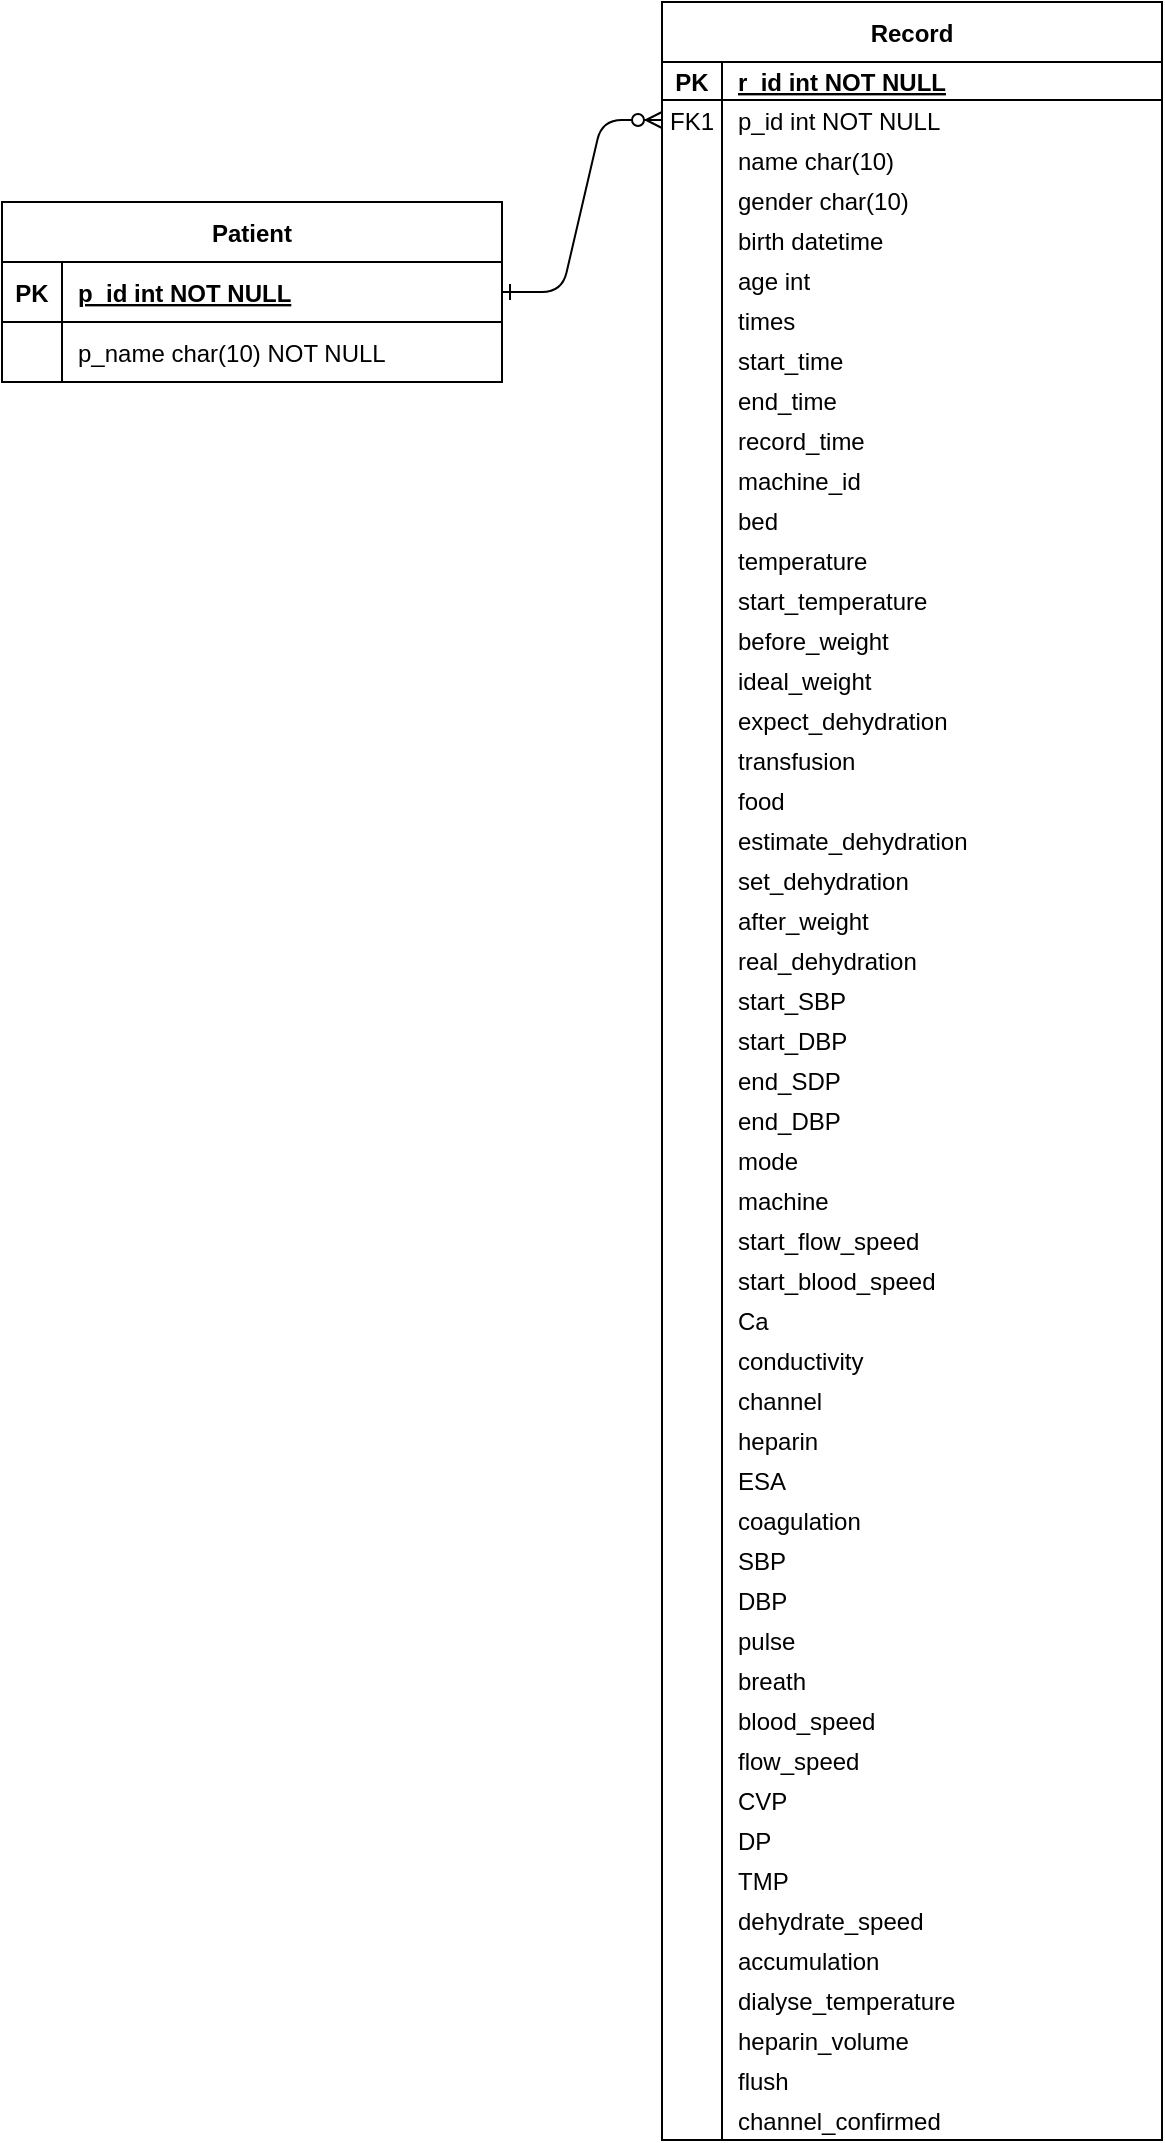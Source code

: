 <mxfile version="20.5.1" type="github">
  <diagram id="R2lEEEUBdFMjLlhIrx00" name="Page-1">
    <mxGraphModel dx="1375" dy="762" grid="1" gridSize="10" guides="1" tooltips="1" connect="1" arrows="1" fold="1" page="1" pageScale="1" pageWidth="850" pageHeight="1100" math="0" shadow="0" extFonts="Permanent Marker^https://fonts.googleapis.com/css?family=Permanent+Marker">
      <root>
        <mxCell id="0" />
        <mxCell id="1" parent="0" />
        <mxCell id="C-vyLk0tnHw3VtMMgP7b-1" value="" style="edgeStyle=entityRelationEdgeStyle;endArrow=ERzeroToMany;startArrow=ERone;endFill=1;startFill=0;" parent="1" source="C-vyLk0tnHw3VtMMgP7b-24" target="C-vyLk0tnHw3VtMMgP7b-6" edge="1">
          <mxGeometry width="100" height="100" relative="1" as="geometry">
            <mxPoint x="340" y="720" as="sourcePoint" />
            <mxPoint x="440" y="620" as="targetPoint" />
          </mxGeometry>
        </mxCell>
        <mxCell id="C-vyLk0tnHw3VtMMgP7b-2" value="Record" style="shape=table;startSize=30;container=1;collapsible=1;childLayout=tableLayout;fixedRows=1;rowLines=0;fontStyle=1;align=center;resizeLast=1;" parent="1" vertex="1">
          <mxGeometry x="450" y="20" width="250" height="1069" as="geometry" />
        </mxCell>
        <mxCell id="C-vyLk0tnHw3VtMMgP7b-3" value="" style="shape=partialRectangle;collapsible=0;dropTarget=0;pointerEvents=0;fillColor=none;points=[[0,0.5],[1,0.5]];portConstraint=eastwest;top=0;left=0;right=0;bottom=1;" parent="C-vyLk0tnHw3VtMMgP7b-2" vertex="1">
          <mxGeometry y="30" width="250" height="19" as="geometry" />
        </mxCell>
        <mxCell id="C-vyLk0tnHw3VtMMgP7b-4" value="PK" style="shape=partialRectangle;overflow=hidden;connectable=0;fillColor=none;top=0;left=0;bottom=0;right=0;fontStyle=1;" parent="C-vyLk0tnHw3VtMMgP7b-3" vertex="1">
          <mxGeometry width="30" height="19" as="geometry">
            <mxRectangle width="30" height="19" as="alternateBounds" />
          </mxGeometry>
        </mxCell>
        <mxCell id="C-vyLk0tnHw3VtMMgP7b-5" value="r_id int NOT NULL " style="shape=partialRectangle;overflow=hidden;connectable=0;fillColor=none;top=0;left=0;bottom=0;right=0;align=left;spacingLeft=6;fontStyle=5;" parent="C-vyLk0tnHw3VtMMgP7b-3" vertex="1">
          <mxGeometry x="30" width="220" height="19" as="geometry">
            <mxRectangle width="220" height="19" as="alternateBounds" />
          </mxGeometry>
        </mxCell>
        <mxCell id="C-vyLk0tnHw3VtMMgP7b-6" value="" style="shape=partialRectangle;collapsible=0;dropTarget=0;pointerEvents=0;fillColor=none;points=[[0,0.5],[1,0.5]];portConstraint=eastwest;top=0;left=0;right=0;bottom=0;" parent="C-vyLk0tnHw3VtMMgP7b-2" vertex="1">
          <mxGeometry y="49" width="250" height="20" as="geometry" />
        </mxCell>
        <mxCell id="C-vyLk0tnHw3VtMMgP7b-7" value="FK1" style="shape=partialRectangle;overflow=hidden;connectable=0;fillColor=none;top=0;left=0;bottom=0;right=0;" parent="C-vyLk0tnHw3VtMMgP7b-6" vertex="1">
          <mxGeometry width="30" height="20" as="geometry">
            <mxRectangle width="30" height="20" as="alternateBounds" />
          </mxGeometry>
        </mxCell>
        <mxCell id="C-vyLk0tnHw3VtMMgP7b-8" value="p_id int NOT NULL" style="shape=partialRectangle;overflow=hidden;connectable=0;fillColor=none;top=0;left=0;bottom=0;right=0;align=left;spacingLeft=6;" parent="C-vyLk0tnHw3VtMMgP7b-6" vertex="1">
          <mxGeometry x="30" width="220" height="20" as="geometry">
            <mxRectangle width="220" height="20" as="alternateBounds" />
          </mxGeometry>
        </mxCell>
        <mxCell id="C-vyLk0tnHw3VtMMgP7b-9" value="" style="shape=partialRectangle;collapsible=0;dropTarget=0;pointerEvents=0;fillColor=none;points=[[0,0.5],[1,0.5]];portConstraint=eastwest;top=0;left=0;right=0;bottom=0;" parent="C-vyLk0tnHw3VtMMgP7b-2" vertex="1">
          <mxGeometry y="69" width="250" height="20" as="geometry" />
        </mxCell>
        <mxCell id="C-vyLk0tnHw3VtMMgP7b-10" value="" style="shape=partialRectangle;overflow=hidden;connectable=0;fillColor=none;top=0;left=0;bottom=0;right=0;" parent="C-vyLk0tnHw3VtMMgP7b-9" vertex="1">
          <mxGeometry width="30" height="20" as="geometry">
            <mxRectangle width="30" height="20" as="alternateBounds" />
          </mxGeometry>
        </mxCell>
        <mxCell id="C-vyLk0tnHw3VtMMgP7b-11" value="name char(10)" style="shape=partialRectangle;overflow=hidden;connectable=0;fillColor=none;top=0;left=0;bottom=0;right=0;align=left;spacingLeft=6;" parent="C-vyLk0tnHw3VtMMgP7b-9" vertex="1">
          <mxGeometry x="30" width="220" height="20" as="geometry">
            <mxRectangle width="220" height="20" as="alternateBounds" />
          </mxGeometry>
        </mxCell>
        <mxCell id="IMvbSvwfr5HTmkwyU4gB-2" style="shape=partialRectangle;collapsible=0;dropTarget=0;pointerEvents=0;fillColor=none;points=[[0,0.5],[1,0.5]];portConstraint=eastwest;top=0;left=0;right=0;bottom=0;" vertex="1" parent="C-vyLk0tnHw3VtMMgP7b-2">
          <mxGeometry y="89" width="250" height="20" as="geometry" />
        </mxCell>
        <mxCell id="IMvbSvwfr5HTmkwyU4gB-3" style="shape=partialRectangle;overflow=hidden;connectable=0;fillColor=none;top=0;left=0;bottom=0;right=0;" vertex="1" parent="IMvbSvwfr5HTmkwyU4gB-2">
          <mxGeometry width="30" height="20" as="geometry">
            <mxRectangle width="30" height="20" as="alternateBounds" />
          </mxGeometry>
        </mxCell>
        <mxCell id="IMvbSvwfr5HTmkwyU4gB-4" value="gender char(10)" style="shape=partialRectangle;overflow=hidden;connectable=0;fillColor=none;top=0;left=0;bottom=0;right=0;align=left;spacingLeft=6;" vertex="1" parent="IMvbSvwfr5HTmkwyU4gB-2">
          <mxGeometry x="30" width="220" height="20" as="geometry">
            <mxRectangle width="220" height="20" as="alternateBounds" />
          </mxGeometry>
        </mxCell>
        <mxCell id="IMvbSvwfr5HTmkwyU4gB-5" style="shape=partialRectangle;collapsible=0;dropTarget=0;pointerEvents=0;fillColor=none;points=[[0,0.5],[1,0.5]];portConstraint=eastwest;top=0;left=0;right=0;bottom=0;" vertex="1" parent="C-vyLk0tnHw3VtMMgP7b-2">
          <mxGeometry y="109" width="250" height="20" as="geometry" />
        </mxCell>
        <mxCell id="IMvbSvwfr5HTmkwyU4gB-6" style="shape=partialRectangle;overflow=hidden;connectable=0;fillColor=none;top=0;left=0;bottom=0;right=0;" vertex="1" parent="IMvbSvwfr5HTmkwyU4gB-5">
          <mxGeometry width="30" height="20" as="geometry">
            <mxRectangle width="30" height="20" as="alternateBounds" />
          </mxGeometry>
        </mxCell>
        <mxCell id="IMvbSvwfr5HTmkwyU4gB-7" value="birth datetime" style="shape=partialRectangle;overflow=hidden;connectable=0;fillColor=none;top=0;left=0;bottom=0;right=0;align=left;spacingLeft=6;" vertex="1" parent="IMvbSvwfr5HTmkwyU4gB-5">
          <mxGeometry x="30" width="220" height="20" as="geometry">
            <mxRectangle width="220" height="20" as="alternateBounds" />
          </mxGeometry>
        </mxCell>
        <mxCell id="IMvbSvwfr5HTmkwyU4gB-8" style="shape=partialRectangle;collapsible=0;dropTarget=0;pointerEvents=0;fillColor=none;points=[[0,0.5],[1,0.5]];portConstraint=eastwest;top=0;left=0;right=0;bottom=0;" vertex="1" parent="C-vyLk0tnHw3VtMMgP7b-2">
          <mxGeometry y="129" width="250" height="20" as="geometry" />
        </mxCell>
        <mxCell id="IMvbSvwfr5HTmkwyU4gB-9" style="shape=partialRectangle;overflow=hidden;connectable=0;fillColor=none;top=0;left=0;bottom=0;right=0;" vertex="1" parent="IMvbSvwfr5HTmkwyU4gB-8">
          <mxGeometry width="30" height="20" as="geometry">
            <mxRectangle width="30" height="20" as="alternateBounds" />
          </mxGeometry>
        </mxCell>
        <mxCell id="IMvbSvwfr5HTmkwyU4gB-10" value="age int" style="shape=partialRectangle;overflow=hidden;connectable=0;fillColor=none;top=0;left=0;bottom=0;right=0;align=left;spacingLeft=6;" vertex="1" parent="IMvbSvwfr5HTmkwyU4gB-8">
          <mxGeometry x="30" width="220" height="20" as="geometry">
            <mxRectangle width="220" height="20" as="alternateBounds" />
          </mxGeometry>
        </mxCell>
        <mxCell id="IMvbSvwfr5HTmkwyU4gB-11" style="shape=partialRectangle;collapsible=0;dropTarget=0;pointerEvents=0;fillColor=none;points=[[0,0.5],[1,0.5]];portConstraint=eastwest;top=0;left=0;right=0;bottom=0;" vertex="1" parent="C-vyLk0tnHw3VtMMgP7b-2">
          <mxGeometry y="149" width="250" height="20" as="geometry" />
        </mxCell>
        <mxCell id="IMvbSvwfr5HTmkwyU4gB-12" style="shape=partialRectangle;overflow=hidden;connectable=0;fillColor=none;top=0;left=0;bottom=0;right=0;" vertex="1" parent="IMvbSvwfr5HTmkwyU4gB-11">
          <mxGeometry width="30" height="20" as="geometry">
            <mxRectangle width="30" height="20" as="alternateBounds" />
          </mxGeometry>
        </mxCell>
        <mxCell id="IMvbSvwfr5HTmkwyU4gB-13" value="times" style="shape=partialRectangle;overflow=hidden;connectable=0;fillColor=none;top=0;left=0;bottom=0;right=0;align=left;spacingLeft=6;" vertex="1" parent="IMvbSvwfr5HTmkwyU4gB-11">
          <mxGeometry x="30" width="220" height="20" as="geometry">
            <mxRectangle width="220" height="20" as="alternateBounds" />
          </mxGeometry>
        </mxCell>
        <mxCell id="IMvbSvwfr5HTmkwyU4gB-14" style="shape=partialRectangle;collapsible=0;dropTarget=0;pointerEvents=0;fillColor=none;points=[[0,0.5],[1,0.5]];portConstraint=eastwest;top=0;left=0;right=0;bottom=0;" vertex="1" parent="C-vyLk0tnHw3VtMMgP7b-2">
          <mxGeometry y="169" width="250" height="20" as="geometry" />
        </mxCell>
        <mxCell id="IMvbSvwfr5HTmkwyU4gB-15" style="shape=partialRectangle;overflow=hidden;connectable=0;fillColor=none;top=0;left=0;bottom=0;right=0;" vertex="1" parent="IMvbSvwfr5HTmkwyU4gB-14">
          <mxGeometry width="30" height="20" as="geometry">
            <mxRectangle width="30" height="20" as="alternateBounds" />
          </mxGeometry>
        </mxCell>
        <mxCell id="IMvbSvwfr5HTmkwyU4gB-16" value="start_time" style="shape=partialRectangle;overflow=hidden;connectable=0;fillColor=none;top=0;left=0;bottom=0;right=0;align=left;spacingLeft=6;" vertex="1" parent="IMvbSvwfr5HTmkwyU4gB-14">
          <mxGeometry x="30" width="220" height="20" as="geometry">
            <mxRectangle width="220" height="20" as="alternateBounds" />
          </mxGeometry>
        </mxCell>
        <mxCell id="IMvbSvwfr5HTmkwyU4gB-17" style="shape=partialRectangle;collapsible=0;dropTarget=0;pointerEvents=0;fillColor=none;points=[[0,0.5],[1,0.5]];portConstraint=eastwest;top=0;left=0;right=0;bottom=0;" vertex="1" parent="C-vyLk0tnHw3VtMMgP7b-2">
          <mxGeometry y="189" width="250" height="20" as="geometry" />
        </mxCell>
        <mxCell id="IMvbSvwfr5HTmkwyU4gB-18" style="shape=partialRectangle;overflow=hidden;connectable=0;fillColor=none;top=0;left=0;bottom=0;right=0;" vertex="1" parent="IMvbSvwfr5HTmkwyU4gB-17">
          <mxGeometry width="30" height="20" as="geometry">
            <mxRectangle width="30" height="20" as="alternateBounds" />
          </mxGeometry>
        </mxCell>
        <mxCell id="IMvbSvwfr5HTmkwyU4gB-19" value="end_time" style="shape=partialRectangle;overflow=hidden;connectable=0;fillColor=none;top=0;left=0;bottom=0;right=0;align=left;spacingLeft=6;" vertex="1" parent="IMvbSvwfr5HTmkwyU4gB-17">
          <mxGeometry x="30" width="220" height="20" as="geometry">
            <mxRectangle width="220" height="20" as="alternateBounds" />
          </mxGeometry>
        </mxCell>
        <mxCell id="IMvbSvwfr5HTmkwyU4gB-41" style="shape=partialRectangle;collapsible=0;dropTarget=0;pointerEvents=0;fillColor=none;points=[[0,0.5],[1,0.5]];portConstraint=eastwest;top=0;left=0;right=0;bottom=0;" vertex="1" parent="C-vyLk0tnHw3VtMMgP7b-2">
          <mxGeometry y="209" width="250" height="20" as="geometry" />
        </mxCell>
        <mxCell id="IMvbSvwfr5HTmkwyU4gB-42" style="shape=partialRectangle;overflow=hidden;connectable=0;fillColor=none;top=0;left=0;bottom=0;right=0;" vertex="1" parent="IMvbSvwfr5HTmkwyU4gB-41">
          <mxGeometry width="30" height="20" as="geometry">
            <mxRectangle width="30" height="20" as="alternateBounds" />
          </mxGeometry>
        </mxCell>
        <mxCell id="IMvbSvwfr5HTmkwyU4gB-43" value="record_time" style="shape=partialRectangle;overflow=hidden;connectable=0;fillColor=none;top=0;left=0;bottom=0;right=0;align=left;spacingLeft=6;" vertex="1" parent="IMvbSvwfr5HTmkwyU4gB-41">
          <mxGeometry x="30" width="220" height="20" as="geometry">
            <mxRectangle width="220" height="20" as="alternateBounds" />
          </mxGeometry>
        </mxCell>
        <mxCell id="IMvbSvwfr5HTmkwyU4gB-44" style="shape=partialRectangle;collapsible=0;dropTarget=0;pointerEvents=0;fillColor=none;points=[[0,0.5],[1,0.5]];portConstraint=eastwest;top=0;left=0;right=0;bottom=0;" vertex="1" parent="C-vyLk0tnHw3VtMMgP7b-2">
          <mxGeometry y="229" width="250" height="20" as="geometry" />
        </mxCell>
        <mxCell id="IMvbSvwfr5HTmkwyU4gB-45" style="shape=partialRectangle;overflow=hidden;connectable=0;fillColor=none;top=0;left=0;bottom=0;right=0;" vertex="1" parent="IMvbSvwfr5HTmkwyU4gB-44">
          <mxGeometry width="30" height="20" as="geometry">
            <mxRectangle width="30" height="20" as="alternateBounds" />
          </mxGeometry>
        </mxCell>
        <mxCell id="IMvbSvwfr5HTmkwyU4gB-46" value="machine_id" style="shape=partialRectangle;overflow=hidden;connectable=0;fillColor=none;top=0;left=0;bottom=0;right=0;align=left;spacingLeft=6;" vertex="1" parent="IMvbSvwfr5HTmkwyU4gB-44">
          <mxGeometry x="30" width="220" height="20" as="geometry">
            <mxRectangle width="220" height="20" as="alternateBounds" />
          </mxGeometry>
        </mxCell>
        <mxCell id="IMvbSvwfr5HTmkwyU4gB-38" style="shape=partialRectangle;collapsible=0;dropTarget=0;pointerEvents=0;fillColor=none;points=[[0,0.5],[1,0.5]];portConstraint=eastwest;top=0;left=0;right=0;bottom=0;" vertex="1" parent="C-vyLk0tnHw3VtMMgP7b-2">
          <mxGeometry y="249" width="250" height="20" as="geometry" />
        </mxCell>
        <mxCell id="IMvbSvwfr5HTmkwyU4gB-39" style="shape=partialRectangle;overflow=hidden;connectable=0;fillColor=none;top=0;left=0;bottom=0;right=0;" vertex="1" parent="IMvbSvwfr5HTmkwyU4gB-38">
          <mxGeometry width="30" height="20" as="geometry">
            <mxRectangle width="30" height="20" as="alternateBounds" />
          </mxGeometry>
        </mxCell>
        <mxCell id="IMvbSvwfr5HTmkwyU4gB-40" value="bed" style="shape=partialRectangle;overflow=hidden;connectable=0;fillColor=none;top=0;left=0;bottom=0;right=0;align=left;spacingLeft=6;" vertex="1" parent="IMvbSvwfr5HTmkwyU4gB-38">
          <mxGeometry x="30" width="220" height="20" as="geometry">
            <mxRectangle width="220" height="20" as="alternateBounds" />
          </mxGeometry>
        </mxCell>
        <mxCell id="IMvbSvwfr5HTmkwyU4gB-35" style="shape=partialRectangle;collapsible=0;dropTarget=0;pointerEvents=0;fillColor=none;points=[[0,0.5],[1,0.5]];portConstraint=eastwest;top=0;left=0;right=0;bottom=0;" vertex="1" parent="C-vyLk0tnHw3VtMMgP7b-2">
          <mxGeometry y="269" width="250" height="20" as="geometry" />
        </mxCell>
        <mxCell id="IMvbSvwfr5HTmkwyU4gB-36" style="shape=partialRectangle;overflow=hidden;connectable=0;fillColor=none;top=0;left=0;bottom=0;right=0;" vertex="1" parent="IMvbSvwfr5HTmkwyU4gB-35">
          <mxGeometry width="30" height="20" as="geometry">
            <mxRectangle width="30" height="20" as="alternateBounds" />
          </mxGeometry>
        </mxCell>
        <mxCell id="IMvbSvwfr5HTmkwyU4gB-37" value="temperature" style="shape=partialRectangle;overflow=hidden;connectable=0;fillColor=none;top=0;left=0;bottom=0;right=0;align=left;spacingLeft=6;" vertex="1" parent="IMvbSvwfr5HTmkwyU4gB-35">
          <mxGeometry x="30" width="220" height="20" as="geometry">
            <mxRectangle width="220" height="20" as="alternateBounds" />
          </mxGeometry>
        </mxCell>
        <mxCell id="IMvbSvwfr5HTmkwyU4gB-32" style="shape=partialRectangle;collapsible=0;dropTarget=0;pointerEvents=0;fillColor=none;points=[[0,0.5],[1,0.5]];portConstraint=eastwest;top=0;left=0;right=0;bottom=0;" vertex="1" parent="C-vyLk0tnHw3VtMMgP7b-2">
          <mxGeometry y="289" width="250" height="20" as="geometry" />
        </mxCell>
        <mxCell id="IMvbSvwfr5HTmkwyU4gB-33" style="shape=partialRectangle;overflow=hidden;connectable=0;fillColor=none;top=0;left=0;bottom=0;right=0;" vertex="1" parent="IMvbSvwfr5HTmkwyU4gB-32">
          <mxGeometry width="30" height="20" as="geometry">
            <mxRectangle width="30" height="20" as="alternateBounds" />
          </mxGeometry>
        </mxCell>
        <mxCell id="IMvbSvwfr5HTmkwyU4gB-34" value="start_temperature" style="shape=partialRectangle;overflow=hidden;connectable=0;fillColor=none;top=0;left=0;bottom=0;right=0;align=left;spacingLeft=6;" vertex="1" parent="IMvbSvwfr5HTmkwyU4gB-32">
          <mxGeometry x="30" width="220" height="20" as="geometry">
            <mxRectangle width="220" height="20" as="alternateBounds" />
          </mxGeometry>
        </mxCell>
        <mxCell id="IMvbSvwfr5HTmkwyU4gB-29" style="shape=partialRectangle;collapsible=0;dropTarget=0;pointerEvents=0;fillColor=none;points=[[0,0.5],[1,0.5]];portConstraint=eastwest;top=0;left=0;right=0;bottom=0;" vertex="1" parent="C-vyLk0tnHw3VtMMgP7b-2">
          <mxGeometry y="309" width="250" height="20" as="geometry" />
        </mxCell>
        <mxCell id="IMvbSvwfr5HTmkwyU4gB-30" style="shape=partialRectangle;overflow=hidden;connectable=0;fillColor=none;top=0;left=0;bottom=0;right=0;" vertex="1" parent="IMvbSvwfr5HTmkwyU4gB-29">
          <mxGeometry width="30" height="20" as="geometry">
            <mxRectangle width="30" height="20" as="alternateBounds" />
          </mxGeometry>
        </mxCell>
        <mxCell id="IMvbSvwfr5HTmkwyU4gB-31" value="before_weight" style="shape=partialRectangle;overflow=hidden;connectable=0;fillColor=none;top=0;left=0;bottom=0;right=0;align=left;spacingLeft=6;" vertex="1" parent="IMvbSvwfr5HTmkwyU4gB-29">
          <mxGeometry x="30" width="220" height="20" as="geometry">
            <mxRectangle width="220" height="20" as="alternateBounds" />
          </mxGeometry>
        </mxCell>
        <mxCell id="IMvbSvwfr5HTmkwyU4gB-23" style="shape=partialRectangle;collapsible=0;dropTarget=0;pointerEvents=0;fillColor=none;points=[[0,0.5],[1,0.5]];portConstraint=eastwest;top=0;left=0;right=0;bottom=0;" vertex="1" parent="C-vyLk0tnHw3VtMMgP7b-2">
          <mxGeometry y="329" width="250" height="20" as="geometry" />
        </mxCell>
        <mxCell id="IMvbSvwfr5HTmkwyU4gB-24" style="shape=partialRectangle;overflow=hidden;connectable=0;fillColor=none;top=0;left=0;bottom=0;right=0;" vertex="1" parent="IMvbSvwfr5HTmkwyU4gB-23">
          <mxGeometry width="30" height="20" as="geometry">
            <mxRectangle width="30" height="20" as="alternateBounds" />
          </mxGeometry>
        </mxCell>
        <mxCell id="IMvbSvwfr5HTmkwyU4gB-25" value="ideal_weight" style="shape=partialRectangle;overflow=hidden;connectable=0;fillColor=none;top=0;left=0;bottom=0;right=0;align=left;spacingLeft=6;" vertex="1" parent="IMvbSvwfr5HTmkwyU4gB-23">
          <mxGeometry x="30" width="220" height="20" as="geometry">
            <mxRectangle width="220" height="20" as="alternateBounds" />
          </mxGeometry>
        </mxCell>
        <mxCell id="IMvbSvwfr5HTmkwyU4gB-47" style="shape=partialRectangle;collapsible=0;dropTarget=0;pointerEvents=0;fillColor=none;points=[[0,0.5],[1,0.5]];portConstraint=eastwest;top=0;left=0;right=0;bottom=0;" vertex="1" parent="C-vyLk0tnHw3VtMMgP7b-2">
          <mxGeometry y="349" width="250" height="20" as="geometry" />
        </mxCell>
        <mxCell id="IMvbSvwfr5HTmkwyU4gB-48" style="shape=partialRectangle;overflow=hidden;connectable=0;fillColor=none;top=0;left=0;bottom=0;right=0;" vertex="1" parent="IMvbSvwfr5HTmkwyU4gB-47">
          <mxGeometry width="30" height="20" as="geometry">
            <mxRectangle width="30" height="20" as="alternateBounds" />
          </mxGeometry>
        </mxCell>
        <mxCell id="IMvbSvwfr5HTmkwyU4gB-49" value="expect_dehydration" style="shape=partialRectangle;overflow=hidden;connectable=0;fillColor=none;top=0;left=0;bottom=0;right=0;align=left;spacingLeft=6;" vertex="1" parent="IMvbSvwfr5HTmkwyU4gB-47">
          <mxGeometry x="30" width="220" height="20" as="geometry">
            <mxRectangle width="220" height="20" as="alternateBounds" />
          </mxGeometry>
        </mxCell>
        <mxCell id="IMvbSvwfr5HTmkwyU4gB-50" style="shape=partialRectangle;collapsible=0;dropTarget=0;pointerEvents=0;fillColor=none;points=[[0,0.5],[1,0.5]];portConstraint=eastwest;top=0;left=0;right=0;bottom=0;" vertex="1" parent="C-vyLk0tnHw3VtMMgP7b-2">
          <mxGeometry y="369" width="250" height="20" as="geometry" />
        </mxCell>
        <mxCell id="IMvbSvwfr5HTmkwyU4gB-51" style="shape=partialRectangle;overflow=hidden;connectable=0;fillColor=none;top=0;left=0;bottom=0;right=0;" vertex="1" parent="IMvbSvwfr5HTmkwyU4gB-50">
          <mxGeometry width="30" height="20" as="geometry">
            <mxRectangle width="30" height="20" as="alternateBounds" />
          </mxGeometry>
        </mxCell>
        <mxCell id="IMvbSvwfr5HTmkwyU4gB-52" value="transfusion" style="shape=partialRectangle;overflow=hidden;connectable=0;fillColor=none;top=0;left=0;bottom=0;right=0;align=left;spacingLeft=6;" vertex="1" parent="IMvbSvwfr5HTmkwyU4gB-50">
          <mxGeometry x="30" width="220" height="20" as="geometry">
            <mxRectangle width="220" height="20" as="alternateBounds" />
          </mxGeometry>
        </mxCell>
        <mxCell id="IMvbSvwfr5HTmkwyU4gB-53" style="shape=partialRectangle;collapsible=0;dropTarget=0;pointerEvents=0;fillColor=none;points=[[0,0.5],[1,0.5]];portConstraint=eastwest;top=0;left=0;right=0;bottom=0;" vertex="1" parent="C-vyLk0tnHw3VtMMgP7b-2">
          <mxGeometry y="389" width="250" height="20" as="geometry" />
        </mxCell>
        <mxCell id="IMvbSvwfr5HTmkwyU4gB-54" style="shape=partialRectangle;overflow=hidden;connectable=0;fillColor=none;top=0;left=0;bottom=0;right=0;" vertex="1" parent="IMvbSvwfr5HTmkwyU4gB-53">
          <mxGeometry width="30" height="20" as="geometry">
            <mxRectangle width="30" height="20" as="alternateBounds" />
          </mxGeometry>
        </mxCell>
        <mxCell id="IMvbSvwfr5HTmkwyU4gB-55" value="food" style="shape=partialRectangle;overflow=hidden;connectable=0;fillColor=none;top=0;left=0;bottom=0;right=0;align=left;spacingLeft=6;" vertex="1" parent="IMvbSvwfr5HTmkwyU4gB-53">
          <mxGeometry x="30" width="220" height="20" as="geometry">
            <mxRectangle width="220" height="20" as="alternateBounds" />
          </mxGeometry>
        </mxCell>
        <mxCell id="IMvbSvwfr5HTmkwyU4gB-56" style="shape=partialRectangle;collapsible=0;dropTarget=0;pointerEvents=0;fillColor=none;points=[[0,0.5],[1,0.5]];portConstraint=eastwest;top=0;left=0;right=0;bottom=0;" vertex="1" parent="C-vyLk0tnHw3VtMMgP7b-2">
          <mxGeometry y="409" width="250" height="20" as="geometry" />
        </mxCell>
        <mxCell id="IMvbSvwfr5HTmkwyU4gB-57" style="shape=partialRectangle;overflow=hidden;connectable=0;fillColor=none;top=0;left=0;bottom=0;right=0;" vertex="1" parent="IMvbSvwfr5HTmkwyU4gB-56">
          <mxGeometry width="30" height="20" as="geometry">
            <mxRectangle width="30" height="20" as="alternateBounds" />
          </mxGeometry>
        </mxCell>
        <mxCell id="IMvbSvwfr5HTmkwyU4gB-58" value="estimate_dehydration" style="shape=partialRectangle;overflow=hidden;connectable=0;fillColor=none;top=0;left=0;bottom=0;right=0;align=left;spacingLeft=6;" vertex="1" parent="IMvbSvwfr5HTmkwyU4gB-56">
          <mxGeometry x="30" width="220" height="20" as="geometry">
            <mxRectangle width="220" height="20" as="alternateBounds" />
          </mxGeometry>
        </mxCell>
        <mxCell id="IMvbSvwfr5HTmkwyU4gB-59" style="shape=partialRectangle;collapsible=0;dropTarget=0;pointerEvents=0;fillColor=none;points=[[0,0.5],[1,0.5]];portConstraint=eastwest;top=0;left=0;right=0;bottom=0;" vertex="1" parent="C-vyLk0tnHw3VtMMgP7b-2">
          <mxGeometry y="429" width="250" height="20" as="geometry" />
        </mxCell>
        <mxCell id="IMvbSvwfr5HTmkwyU4gB-60" style="shape=partialRectangle;overflow=hidden;connectable=0;fillColor=none;top=0;left=0;bottom=0;right=0;" vertex="1" parent="IMvbSvwfr5HTmkwyU4gB-59">
          <mxGeometry width="30" height="20" as="geometry">
            <mxRectangle width="30" height="20" as="alternateBounds" />
          </mxGeometry>
        </mxCell>
        <mxCell id="IMvbSvwfr5HTmkwyU4gB-61" value="set_dehydration" style="shape=partialRectangle;overflow=hidden;connectable=0;fillColor=none;top=0;left=0;bottom=0;right=0;align=left;spacingLeft=6;" vertex="1" parent="IMvbSvwfr5HTmkwyU4gB-59">
          <mxGeometry x="30" width="220" height="20" as="geometry">
            <mxRectangle width="220" height="20" as="alternateBounds" />
          </mxGeometry>
        </mxCell>
        <mxCell id="IMvbSvwfr5HTmkwyU4gB-62" style="shape=partialRectangle;collapsible=0;dropTarget=0;pointerEvents=0;fillColor=none;points=[[0,0.5],[1,0.5]];portConstraint=eastwest;top=0;left=0;right=0;bottom=0;" vertex="1" parent="C-vyLk0tnHw3VtMMgP7b-2">
          <mxGeometry y="449" width="250" height="20" as="geometry" />
        </mxCell>
        <mxCell id="IMvbSvwfr5HTmkwyU4gB-63" style="shape=partialRectangle;overflow=hidden;connectable=0;fillColor=none;top=0;left=0;bottom=0;right=0;" vertex="1" parent="IMvbSvwfr5HTmkwyU4gB-62">
          <mxGeometry width="30" height="20" as="geometry">
            <mxRectangle width="30" height="20" as="alternateBounds" />
          </mxGeometry>
        </mxCell>
        <mxCell id="IMvbSvwfr5HTmkwyU4gB-64" value="after_weight" style="shape=partialRectangle;overflow=hidden;connectable=0;fillColor=none;top=0;left=0;bottom=0;right=0;align=left;spacingLeft=6;" vertex="1" parent="IMvbSvwfr5HTmkwyU4gB-62">
          <mxGeometry x="30" width="220" height="20" as="geometry">
            <mxRectangle width="220" height="20" as="alternateBounds" />
          </mxGeometry>
        </mxCell>
        <mxCell id="IMvbSvwfr5HTmkwyU4gB-26" style="shape=partialRectangle;collapsible=0;dropTarget=0;pointerEvents=0;fillColor=none;points=[[0,0.5],[1,0.5]];portConstraint=eastwest;top=0;left=0;right=0;bottom=0;" vertex="1" parent="C-vyLk0tnHw3VtMMgP7b-2">
          <mxGeometry y="469" width="250" height="20" as="geometry" />
        </mxCell>
        <mxCell id="IMvbSvwfr5HTmkwyU4gB-27" style="shape=partialRectangle;overflow=hidden;connectable=0;fillColor=none;top=0;left=0;bottom=0;right=0;" vertex="1" parent="IMvbSvwfr5HTmkwyU4gB-26">
          <mxGeometry width="30" height="20" as="geometry">
            <mxRectangle width="30" height="20" as="alternateBounds" />
          </mxGeometry>
        </mxCell>
        <mxCell id="IMvbSvwfr5HTmkwyU4gB-28" value="real_dehydration" style="shape=partialRectangle;overflow=hidden;connectable=0;fillColor=none;top=0;left=0;bottom=0;right=0;align=left;spacingLeft=6;" vertex="1" parent="IMvbSvwfr5HTmkwyU4gB-26">
          <mxGeometry x="30" width="220" height="20" as="geometry">
            <mxRectangle width="220" height="20" as="alternateBounds" />
          </mxGeometry>
        </mxCell>
        <mxCell id="IMvbSvwfr5HTmkwyU4gB-65" style="shape=partialRectangle;collapsible=0;dropTarget=0;pointerEvents=0;fillColor=none;points=[[0,0.5],[1,0.5]];portConstraint=eastwest;top=0;left=0;right=0;bottom=0;" vertex="1" parent="C-vyLk0tnHw3VtMMgP7b-2">
          <mxGeometry y="489" width="250" height="20" as="geometry" />
        </mxCell>
        <mxCell id="IMvbSvwfr5HTmkwyU4gB-66" style="shape=partialRectangle;overflow=hidden;connectable=0;fillColor=none;top=0;left=0;bottom=0;right=0;" vertex="1" parent="IMvbSvwfr5HTmkwyU4gB-65">
          <mxGeometry width="30" height="20" as="geometry">
            <mxRectangle width="30" height="20" as="alternateBounds" />
          </mxGeometry>
        </mxCell>
        <mxCell id="IMvbSvwfr5HTmkwyU4gB-67" value="start_SBP" style="shape=partialRectangle;overflow=hidden;connectable=0;fillColor=none;top=0;left=0;bottom=0;right=0;align=left;spacingLeft=6;" vertex="1" parent="IMvbSvwfr5HTmkwyU4gB-65">
          <mxGeometry x="30" width="220" height="20" as="geometry">
            <mxRectangle width="220" height="20" as="alternateBounds" />
          </mxGeometry>
        </mxCell>
        <mxCell id="IMvbSvwfr5HTmkwyU4gB-68" style="shape=partialRectangle;collapsible=0;dropTarget=0;pointerEvents=0;fillColor=none;points=[[0,0.5],[1,0.5]];portConstraint=eastwest;top=0;left=0;right=0;bottom=0;" vertex="1" parent="C-vyLk0tnHw3VtMMgP7b-2">
          <mxGeometry y="509" width="250" height="20" as="geometry" />
        </mxCell>
        <mxCell id="IMvbSvwfr5HTmkwyU4gB-69" style="shape=partialRectangle;overflow=hidden;connectable=0;fillColor=none;top=0;left=0;bottom=0;right=0;" vertex="1" parent="IMvbSvwfr5HTmkwyU4gB-68">
          <mxGeometry width="30" height="20" as="geometry">
            <mxRectangle width="30" height="20" as="alternateBounds" />
          </mxGeometry>
        </mxCell>
        <mxCell id="IMvbSvwfr5HTmkwyU4gB-70" value="start_DBP" style="shape=partialRectangle;overflow=hidden;connectable=0;fillColor=none;top=0;left=0;bottom=0;right=0;align=left;spacingLeft=6;" vertex="1" parent="IMvbSvwfr5HTmkwyU4gB-68">
          <mxGeometry x="30" width="220" height="20" as="geometry">
            <mxRectangle width="220" height="20" as="alternateBounds" />
          </mxGeometry>
        </mxCell>
        <mxCell id="IMvbSvwfr5HTmkwyU4gB-20" style="shape=partialRectangle;collapsible=0;dropTarget=0;pointerEvents=0;fillColor=none;points=[[0,0.5],[1,0.5]];portConstraint=eastwest;top=0;left=0;right=0;bottom=0;" vertex="1" parent="C-vyLk0tnHw3VtMMgP7b-2">
          <mxGeometry y="529" width="250" height="20" as="geometry" />
        </mxCell>
        <mxCell id="IMvbSvwfr5HTmkwyU4gB-21" style="shape=partialRectangle;overflow=hidden;connectable=0;fillColor=none;top=0;left=0;bottom=0;right=0;" vertex="1" parent="IMvbSvwfr5HTmkwyU4gB-20">
          <mxGeometry width="30" height="20" as="geometry">
            <mxRectangle width="30" height="20" as="alternateBounds" />
          </mxGeometry>
        </mxCell>
        <mxCell id="IMvbSvwfr5HTmkwyU4gB-22" value="end_SDP" style="shape=partialRectangle;overflow=hidden;connectable=0;fillColor=none;top=0;left=0;bottom=0;right=0;align=left;spacingLeft=6;" vertex="1" parent="IMvbSvwfr5HTmkwyU4gB-20">
          <mxGeometry x="30" width="220" height="20" as="geometry">
            <mxRectangle width="220" height="20" as="alternateBounds" />
          </mxGeometry>
        </mxCell>
        <mxCell id="IMvbSvwfr5HTmkwyU4gB-95" style="shape=partialRectangle;collapsible=0;dropTarget=0;pointerEvents=0;fillColor=none;points=[[0,0.5],[1,0.5]];portConstraint=eastwest;top=0;left=0;right=0;bottom=0;" vertex="1" parent="C-vyLk0tnHw3VtMMgP7b-2">
          <mxGeometry y="549" width="250" height="20" as="geometry" />
        </mxCell>
        <mxCell id="IMvbSvwfr5HTmkwyU4gB-96" style="shape=partialRectangle;overflow=hidden;connectable=0;fillColor=none;top=0;left=0;bottom=0;right=0;" vertex="1" parent="IMvbSvwfr5HTmkwyU4gB-95">
          <mxGeometry width="30" height="20" as="geometry">
            <mxRectangle width="30" height="20" as="alternateBounds" />
          </mxGeometry>
        </mxCell>
        <mxCell id="IMvbSvwfr5HTmkwyU4gB-97" value="end_DBP" style="shape=partialRectangle;overflow=hidden;connectable=0;fillColor=none;top=0;left=0;bottom=0;right=0;align=left;spacingLeft=6;" vertex="1" parent="IMvbSvwfr5HTmkwyU4gB-95">
          <mxGeometry x="30" width="220" height="20" as="geometry">
            <mxRectangle width="220" height="20" as="alternateBounds" />
          </mxGeometry>
        </mxCell>
        <mxCell id="IMvbSvwfr5HTmkwyU4gB-92" style="shape=partialRectangle;collapsible=0;dropTarget=0;pointerEvents=0;fillColor=none;points=[[0,0.5],[1,0.5]];portConstraint=eastwest;top=0;left=0;right=0;bottom=0;" vertex="1" parent="C-vyLk0tnHw3VtMMgP7b-2">
          <mxGeometry y="569" width="250" height="20" as="geometry" />
        </mxCell>
        <mxCell id="IMvbSvwfr5HTmkwyU4gB-93" style="shape=partialRectangle;overflow=hidden;connectable=0;fillColor=none;top=0;left=0;bottom=0;right=0;" vertex="1" parent="IMvbSvwfr5HTmkwyU4gB-92">
          <mxGeometry width="30" height="20" as="geometry">
            <mxRectangle width="30" height="20" as="alternateBounds" />
          </mxGeometry>
        </mxCell>
        <mxCell id="IMvbSvwfr5HTmkwyU4gB-94" value="mode" style="shape=partialRectangle;overflow=hidden;connectable=0;fillColor=none;top=0;left=0;bottom=0;right=0;align=left;spacingLeft=6;" vertex="1" parent="IMvbSvwfr5HTmkwyU4gB-92">
          <mxGeometry x="30" width="220" height="20" as="geometry">
            <mxRectangle width="220" height="20" as="alternateBounds" />
          </mxGeometry>
        </mxCell>
        <mxCell id="IMvbSvwfr5HTmkwyU4gB-89" style="shape=partialRectangle;collapsible=0;dropTarget=0;pointerEvents=0;fillColor=none;points=[[0,0.5],[1,0.5]];portConstraint=eastwest;top=0;left=0;right=0;bottom=0;" vertex="1" parent="C-vyLk0tnHw3VtMMgP7b-2">
          <mxGeometry y="589" width="250" height="20" as="geometry" />
        </mxCell>
        <mxCell id="IMvbSvwfr5HTmkwyU4gB-90" style="shape=partialRectangle;overflow=hidden;connectable=0;fillColor=none;top=0;left=0;bottom=0;right=0;" vertex="1" parent="IMvbSvwfr5HTmkwyU4gB-89">
          <mxGeometry width="30" height="20" as="geometry">
            <mxRectangle width="30" height="20" as="alternateBounds" />
          </mxGeometry>
        </mxCell>
        <mxCell id="IMvbSvwfr5HTmkwyU4gB-91" value="machine" style="shape=partialRectangle;overflow=hidden;connectable=0;fillColor=none;top=0;left=0;bottom=0;right=0;align=left;spacingLeft=6;" vertex="1" parent="IMvbSvwfr5HTmkwyU4gB-89">
          <mxGeometry x="30" width="220" height="20" as="geometry">
            <mxRectangle width="220" height="20" as="alternateBounds" />
          </mxGeometry>
        </mxCell>
        <mxCell id="IMvbSvwfr5HTmkwyU4gB-86" style="shape=partialRectangle;collapsible=0;dropTarget=0;pointerEvents=0;fillColor=none;points=[[0,0.5],[1,0.5]];portConstraint=eastwest;top=0;left=0;right=0;bottom=0;" vertex="1" parent="C-vyLk0tnHw3VtMMgP7b-2">
          <mxGeometry y="609" width="250" height="20" as="geometry" />
        </mxCell>
        <mxCell id="IMvbSvwfr5HTmkwyU4gB-87" style="shape=partialRectangle;overflow=hidden;connectable=0;fillColor=none;top=0;left=0;bottom=0;right=0;" vertex="1" parent="IMvbSvwfr5HTmkwyU4gB-86">
          <mxGeometry width="30" height="20" as="geometry">
            <mxRectangle width="30" height="20" as="alternateBounds" />
          </mxGeometry>
        </mxCell>
        <mxCell id="IMvbSvwfr5HTmkwyU4gB-88" value="start_flow_speed" style="shape=partialRectangle;overflow=hidden;connectable=0;fillColor=none;top=0;left=0;bottom=0;right=0;align=left;spacingLeft=6;" vertex="1" parent="IMvbSvwfr5HTmkwyU4gB-86">
          <mxGeometry x="30" width="220" height="20" as="geometry">
            <mxRectangle width="220" height="20" as="alternateBounds" />
          </mxGeometry>
        </mxCell>
        <mxCell id="IMvbSvwfr5HTmkwyU4gB-83" style="shape=partialRectangle;collapsible=0;dropTarget=0;pointerEvents=0;fillColor=none;points=[[0,0.5],[1,0.5]];portConstraint=eastwest;top=0;left=0;right=0;bottom=0;" vertex="1" parent="C-vyLk0tnHw3VtMMgP7b-2">
          <mxGeometry y="629" width="250" height="20" as="geometry" />
        </mxCell>
        <mxCell id="IMvbSvwfr5HTmkwyU4gB-84" style="shape=partialRectangle;overflow=hidden;connectable=0;fillColor=none;top=0;left=0;bottom=0;right=0;" vertex="1" parent="IMvbSvwfr5HTmkwyU4gB-83">
          <mxGeometry width="30" height="20" as="geometry">
            <mxRectangle width="30" height="20" as="alternateBounds" />
          </mxGeometry>
        </mxCell>
        <mxCell id="IMvbSvwfr5HTmkwyU4gB-85" value="start_blood_speed" style="shape=partialRectangle;overflow=hidden;connectable=0;fillColor=none;top=0;left=0;bottom=0;right=0;align=left;spacingLeft=6;" vertex="1" parent="IMvbSvwfr5HTmkwyU4gB-83">
          <mxGeometry x="30" width="220" height="20" as="geometry">
            <mxRectangle width="220" height="20" as="alternateBounds" />
          </mxGeometry>
        </mxCell>
        <mxCell id="IMvbSvwfr5HTmkwyU4gB-80" style="shape=partialRectangle;collapsible=0;dropTarget=0;pointerEvents=0;fillColor=none;points=[[0,0.5],[1,0.5]];portConstraint=eastwest;top=0;left=0;right=0;bottom=0;" vertex="1" parent="C-vyLk0tnHw3VtMMgP7b-2">
          <mxGeometry y="649" width="250" height="20" as="geometry" />
        </mxCell>
        <mxCell id="IMvbSvwfr5HTmkwyU4gB-81" style="shape=partialRectangle;overflow=hidden;connectable=0;fillColor=none;top=0;left=0;bottom=0;right=0;" vertex="1" parent="IMvbSvwfr5HTmkwyU4gB-80">
          <mxGeometry width="30" height="20" as="geometry">
            <mxRectangle width="30" height="20" as="alternateBounds" />
          </mxGeometry>
        </mxCell>
        <mxCell id="IMvbSvwfr5HTmkwyU4gB-82" value="Ca" style="shape=partialRectangle;overflow=hidden;connectable=0;fillColor=none;top=0;left=0;bottom=0;right=0;align=left;spacingLeft=6;" vertex="1" parent="IMvbSvwfr5HTmkwyU4gB-80">
          <mxGeometry x="30" width="220" height="20" as="geometry">
            <mxRectangle width="220" height="20" as="alternateBounds" />
          </mxGeometry>
        </mxCell>
        <mxCell id="IMvbSvwfr5HTmkwyU4gB-107" style="shape=partialRectangle;collapsible=0;dropTarget=0;pointerEvents=0;fillColor=none;points=[[0,0.5],[1,0.5]];portConstraint=eastwest;top=0;left=0;right=0;bottom=0;" vertex="1" parent="C-vyLk0tnHw3VtMMgP7b-2">
          <mxGeometry y="669" width="250" height="20" as="geometry" />
        </mxCell>
        <mxCell id="IMvbSvwfr5HTmkwyU4gB-108" style="shape=partialRectangle;overflow=hidden;connectable=0;fillColor=none;top=0;left=0;bottom=0;right=0;" vertex="1" parent="IMvbSvwfr5HTmkwyU4gB-107">
          <mxGeometry width="30" height="20" as="geometry">
            <mxRectangle width="30" height="20" as="alternateBounds" />
          </mxGeometry>
        </mxCell>
        <mxCell id="IMvbSvwfr5HTmkwyU4gB-109" value="conductivity" style="shape=partialRectangle;overflow=hidden;connectable=0;fillColor=none;top=0;left=0;bottom=0;right=0;align=left;spacingLeft=6;" vertex="1" parent="IMvbSvwfr5HTmkwyU4gB-107">
          <mxGeometry x="30" width="220" height="20" as="geometry">
            <mxRectangle width="220" height="20" as="alternateBounds" />
          </mxGeometry>
        </mxCell>
        <mxCell id="IMvbSvwfr5HTmkwyU4gB-104" style="shape=partialRectangle;collapsible=0;dropTarget=0;pointerEvents=0;fillColor=none;points=[[0,0.5],[1,0.5]];portConstraint=eastwest;top=0;left=0;right=0;bottom=0;" vertex="1" parent="C-vyLk0tnHw3VtMMgP7b-2">
          <mxGeometry y="689" width="250" height="20" as="geometry" />
        </mxCell>
        <mxCell id="IMvbSvwfr5HTmkwyU4gB-105" style="shape=partialRectangle;overflow=hidden;connectable=0;fillColor=none;top=0;left=0;bottom=0;right=0;" vertex="1" parent="IMvbSvwfr5HTmkwyU4gB-104">
          <mxGeometry width="30" height="20" as="geometry">
            <mxRectangle width="30" height="20" as="alternateBounds" />
          </mxGeometry>
        </mxCell>
        <mxCell id="IMvbSvwfr5HTmkwyU4gB-106" value="channel" style="shape=partialRectangle;overflow=hidden;connectable=0;fillColor=none;top=0;left=0;bottom=0;right=0;align=left;spacingLeft=6;" vertex="1" parent="IMvbSvwfr5HTmkwyU4gB-104">
          <mxGeometry x="30" width="220" height="20" as="geometry">
            <mxRectangle width="220" height="20" as="alternateBounds" />
          </mxGeometry>
        </mxCell>
        <mxCell id="IMvbSvwfr5HTmkwyU4gB-101" style="shape=partialRectangle;collapsible=0;dropTarget=0;pointerEvents=0;fillColor=none;points=[[0,0.5],[1,0.5]];portConstraint=eastwest;top=0;left=0;right=0;bottom=0;" vertex="1" parent="C-vyLk0tnHw3VtMMgP7b-2">
          <mxGeometry y="709" width="250" height="20" as="geometry" />
        </mxCell>
        <mxCell id="IMvbSvwfr5HTmkwyU4gB-102" style="shape=partialRectangle;overflow=hidden;connectable=0;fillColor=none;top=0;left=0;bottom=0;right=0;" vertex="1" parent="IMvbSvwfr5HTmkwyU4gB-101">
          <mxGeometry width="30" height="20" as="geometry">
            <mxRectangle width="30" height="20" as="alternateBounds" />
          </mxGeometry>
        </mxCell>
        <mxCell id="IMvbSvwfr5HTmkwyU4gB-103" value="heparin" style="shape=partialRectangle;overflow=hidden;connectable=0;fillColor=none;top=0;left=0;bottom=0;right=0;align=left;spacingLeft=6;" vertex="1" parent="IMvbSvwfr5HTmkwyU4gB-101">
          <mxGeometry x="30" width="220" height="20" as="geometry">
            <mxRectangle width="220" height="20" as="alternateBounds" />
          </mxGeometry>
        </mxCell>
        <mxCell id="IMvbSvwfr5HTmkwyU4gB-98" style="shape=partialRectangle;collapsible=0;dropTarget=0;pointerEvents=0;fillColor=none;points=[[0,0.5],[1,0.5]];portConstraint=eastwest;top=0;left=0;right=0;bottom=0;" vertex="1" parent="C-vyLk0tnHw3VtMMgP7b-2">
          <mxGeometry y="729" width="250" height="20" as="geometry" />
        </mxCell>
        <mxCell id="IMvbSvwfr5HTmkwyU4gB-99" style="shape=partialRectangle;overflow=hidden;connectable=0;fillColor=none;top=0;left=0;bottom=0;right=0;" vertex="1" parent="IMvbSvwfr5HTmkwyU4gB-98">
          <mxGeometry width="30" height="20" as="geometry">
            <mxRectangle width="30" height="20" as="alternateBounds" />
          </mxGeometry>
        </mxCell>
        <mxCell id="IMvbSvwfr5HTmkwyU4gB-100" value="ESA" style="shape=partialRectangle;overflow=hidden;connectable=0;fillColor=none;top=0;left=0;bottom=0;right=0;align=left;spacingLeft=6;" vertex="1" parent="IMvbSvwfr5HTmkwyU4gB-98">
          <mxGeometry x="30" width="220" height="20" as="geometry">
            <mxRectangle width="220" height="20" as="alternateBounds" />
          </mxGeometry>
        </mxCell>
        <mxCell id="IMvbSvwfr5HTmkwyU4gB-77" style="shape=partialRectangle;collapsible=0;dropTarget=0;pointerEvents=0;fillColor=none;points=[[0,0.5],[1,0.5]];portConstraint=eastwest;top=0;left=0;right=0;bottom=0;" vertex="1" parent="C-vyLk0tnHw3VtMMgP7b-2">
          <mxGeometry y="749" width="250" height="20" as="geometry" />
        </mxCell>
        <mxCell id="IMvbSvwfr5HTmkwyU4gB-78" style="shape=partialRectangle;overflow=hidden;connectable=0;fillColor=none;top=0;left=0;bottom=0;right=0;" vertex="1" parent="IMvbSvwfr5HTmkwyU4gB-77">
          <mxGeometry width="30" height="20" as="geometry">
            <mxRectangle width="30" height="20" as="alternateBounds" />
          </mxGeometry>
        </mxCell>
        <mxCell id="IMvbSvwfr5HTmkwyU4gB-79" value="coagulation" style="shape=partialRectangle;overflow=hidden;connectable=0;fillColor=none;top=0;left=0;bottom=0;right=0;align=left;spacingLeft=6;" vertex="1" parent="IMvbSvwfr5HTmkwyU4gB-77">
          <mxGeometry x="30" width="220" height="20" as="geometry">
            <mxRectangle width="220" height="20" as="alternateBounds" />
          </mxGeometry>
        </mxCell>
        <mxCell id="IMvbSvwfr5HTmkwyU4gB-122" style="shape=partialRectangle;collapsible=0;dropTarget=0;pointerEvents=0;fillColor=none;points=[[0,0.5],[1,0.5]];portConstraint=eastwest;top=0;left=0;right=0;bottom=0;" vertex="1" parent="C-vyLk0tnHw3VtMMgP7b-2">
          <mxGeometry y="769" width="250" height="20" as="geometry" />
        </mxCell>
        <mxCell id="IMvbSvwfr5HTmkwyU4gB-123" style="shape=partialRectangle;overflow=hidden;connectable=0;fillColor=none;top=0;left=0;bottom=0;right=0;" vertex="1" parent="IMvbSvwfr5HTmkwyU4gB-122">
          <mxGeometry width="30" height="20" as="geometry">
            <mxRectangle width="30" height="20" as="alternateBounds" />
          </mxGeometry>
        </mxCell>
        <mxCell id="IMvbSvwfr5HTmkwyU4gB-124" value="SBP" style="shape=partialRectangle;overflow=hidden;connectable=0;fillColor=none;top=0;left=0;bottom=0;right=0;align=left;spacingLeft=6;" vertex="1" parent="IMvbSvwfr5HTmkwyU4gB-122">
          <mxGeometry x="30" width="220" height="20" as="geometry">
            <mxRectangle width="220" height="20" as="alternateBounds" />
          </mxGeometry>
        </mxCell>
        <mxCell id="IMvbSvwfr5HTmkwyU4gB-119" style="shape=partialRectangle;collapsible=0;dropTarget=0;pointerEvents=0;fillColor=none;points=[[0,0.5],[1,0.5]];portConstraint=eastwest;top=0;left=0;right=0;bottom=0;" vertex="1" parent="C-vyLk0tnHw3VtMMgP7b-2">
          <mxGeometry y="789" width="250" height="20" as="geometry" />
        </mxCell>
        <mxCell id="IMvbSvwfr5HTmkwyU4gB-120" style="shape=partialRectangle;overflow=hidden;connectable=0;fillColor=none;top=0;left=0;bottom=0;right=0;" vertex="1" parent="IMvbSvwfr5HTmkwyU4gB-119">
          <mxGeometry width="30" height="20" as="geometry">
            <mxRectangle width="30" height="20" as="alternateBounds" />
          </mxGeometry>
        </mxCell>
        <mxCell id="IMvbSvwfr5HTmkwyU4gB-121" value="DBP" style="shape=partialRectangle;overflow=hidden;connectable=0;fillColor=none;top=0;left=0;bottom=0;right=0;align=left;spacingLeft=6;" vertex="1" parent="IMvbSvwfr5HTmkwyU4gB-119">
          <mxGeometry x="30" width="220" height="20" as="geometry">
            <mxRectangle width="220" height="20" as="alternateBounds" />
          </mxGeometry>
        </mxCell>
        <mxCell id="IMvbSvwfr5HTmkwyU4gB-116" style="shape=partialRectangle;collapsible=0;dropTarget=0;pointerEvents=0;fillColor=none;points=[[0,0.5],[1,0.5]];portConstraint=eastwest;top=0;left=0;right=0;bottom=0;" vertex="1" parent="C-vyLk0tnHw3VtMMgP7b-2">
          <mxGeometry y="809" width="250" height="20" as="geometry" />
        </mxCell>
        <mxCell id="IMvbSvwfr5HTmkwyU4gB-117" style="shape=partialRectangle;overflow=hidden;connectable=0;fillColor=none;top=0;left=0;bottom=0;right=0;" vertex="1" parent="IMvbSvwfr5HTmkwyU4gB-116">
          <mxGeometry width="30" height="20" as="geometry">
            <mxRectangle width="30" height="20" as="alternateBounds" />
          </mxGeometry>
        </mxCell>
        <mxCell id="IMvbSvwfr5HTmkwyU4gB-118" value="pulse" style="shape=partialRectangle;overflow=hidden;connectable=0;fillColor=none;top=0;left=0;bottom=0;right=0;align=left;spacingLeft=6;" vertex="1" parent="IMvbSvwfr5HTmkwyU4gB-116">
          <mxGeometry x="30" width="220" height="20" as="geometry">
            <mxRectangle width="220" height="20" as="alternateBounds" />
          </mxGeometry>
        </mxCell>
        <mxCell id="IMvbSvwfr5HTmkwyU4gB-113" style="shape=partialRectangle;collapsible=0;dropTarget=0;pointerEvents=0;fillColor=none;points=[[0,0.5],[1,0.5]];portConstraint=eastwest;top=0;left=0;right=0;bottom=0;" vertex="1" parent="C-vyLk0tnHw3VtMMgP7b-2">
          <mxGeometry y="829" width="250" height="20" as="geometry" />
        </mxCell>
        <mxCell id="IMvbSvwfr5HTmkwyU4gB-114" style="shape=partialRectangle;overflow=hidden;connectable=0;fillColor=none;top=0;left=0;bottom=0;right=0;" vertex="1" parent="IMvbSvwfr5HTmkwyU4gB-113">
          <mxGeometry width="30" height="20" as="geometry">
            <mxRectangle width="30" height="20" as="alternateBounds" />
          </mxGeometry>
        </mxCell>
        <mxCell id="IMvbSvwfr5HTmkwyU4gB-115" value="breath" style="shape=partialRectangle;overflow=hidden;connectable=0;fillColor=none;top=0;left=0;bottom=0;right=0;align=left;spacingLeft=6;" vertex="1" parent="IMvbSvwfr5HTmkwyU4gB-113">
          <mxGeometry x="30" width="220" height="20" as="geometry">
            <mxRectangle width="220" height="20" as="alternateBounds" />
          </mxGeometry>
        </mxCell>
        <mxCell id="IMvbSvwfr5HTmkwyU4gB-110" style="shape=partialRectangle;collapsible=0;dropTarget=0;pointerEvents=0;fillColor=none;points=[[0,0.5],[1,0.5]];portConstraint=eastwest;top=0;left=0;right=0;bottom=0;" vertex="1" parent="C-vyLk0tnHw3VtMMgP7b-2">
          <mxGeometry y="849" width="250" height="20" as="geometry" />
        </mxCell>
        <mxCell id="IMvbSvwfr5HTmkwyU4gB-111" style="shape=partialRectangle;overflow=hidden;connectable=0;fillColor=none;top=0;left=0;bottom=0;right=0;" vertex="1" parent="IMvbSvwfr5HTmkwyU4gB-110">
          <mxGeometry width="30" height="20" as="geometry">
            <mxRectangle width="30" height="20" as="alternateBounds" />
          </mxGeometry>
        </mxCell>
        <mxCell id="IMvbSvwfr5HTmkwyU4gB-112" value="blood_speed" style="shape=partialRectangle;overflow=hidden;connectable=0;fillColor=none;top=0;left=0;bottom=0;right=0;align=left;spacingLeft=6;" vertex="1" parent="IMvbSvwfr5HTmkwyU4gB-110">
          <mxGeometry x="30" width="220" height="20" as="geometry">
            <mxRectangle width="220" height="20" as="alternateBounds" />
          </mxGeometry>
        </mxCell>
        <mxCell id="IMvbSvwfr5HTmkwyU4gB-134" style="shape=partialRectangle;collapsible=0;dropTarget=0;pointerEvents=0;fillColor=none;points=[[0,0.5],[1,0.5]];portConstraint=eastwest;top=0;left=0;right=0;bottom=0;" vertex="1" parent="C-vyLk0tnHw3VtMMgP7b-2">
          <mxGeometry y="869" width="250" height="20" as="geometry" />
        </mxCell>
        <mxCell id="IMvbSvwfr5HTmkwyU4gB-135" style="shape=partialRectangle;overflow=hidden;connectable=0;fillColor=none;top=0;left=0;bottom=0;right=0;" vertex="1" parent="IMvbSvwfr5HTmkwyU4gB-134">
          <mxGeometry width="30" height="20" as="geometry">
            <mxRectangle width="30" height="20" as="alternateBounds" />
          </mxGeometry>
        </mxCell>
        <mxCell id="IMvbSvwfr5HTmkwyU4gB-136" value="flow_speed" style="shape=partialRectangle;overflow=hidden;connectable=0;fillColor=none;top=0;left=0;bottom=0;right=0;align=left;spacingLeft=6;" vertex="1" parent="IMvbSvwfr5HTmkwyU4gB-134">
          <mxGeometry x="30" width="220" height="20" as="geometry">
            <mxRectangle width="220" height="20" as="alternateBounds" />
          </mxGeometry>
        </mxCell>
        <mxCell id="IMvbSvwfr5HTmkwyU4gB-131" style="shape=partialRectangle;collapsible=0;dropTarget=0;pointerEvents=0;fillColor=none;points=[[0,0.5],[1,0.5]];portConstraint=eastwest;top=0;left=0;right=0;bottom=0;" vertex="1" parent="C-vyLk0tnHw3VtMMgP7b-2">
          <mxGeometry y="889" width="250" height="20" as="geometry" />
        </mxCell>
        <mxCell id="IMvbSvwfr5HTmkwyU4gB-132" style="shape=partialRectangle;overflow=hidden;connectable=0;fillColor=none;top=0;left=0;bottom=0;right=0;" vertex="1" parent="IMvbSvwfr5HTmkwyU4gB-131">
          <mxGeometry width="30" height="20" as="geometry">
            <mxRectangle width="30" height="20" as="alternateBounds" />
          </mxGeometry>
        </mxCell>
        <mxCell id="IMvbSvwfr5HTmkwyU4gB-133" value="CVP" style="shape=partialRectangle;overflow=hidden;connectable=0;fillColor=none;top=0;left=0;bottom=0;right=0;align=left;spacingLeft=6;" vertex="1" parent="IMvbSvwfr5HTmkwyU4gB-131">
          <mxGeometry x="30" width="220" height="20" as="geometry">
            <mxRectangle width="220" height="20" as="alternateBounds" />
          </mxGeometry>
        </mxCell>
        <mxCell id="IMvbSvwfr5HTmkwyU4gB-128" style="shape=partialRectangle;collapsible=0;dropTarget=0;pointerEvents=0;fillColor=none;points=[[0,0.5],[1,0.5]];portConstraint=eastwest;top=0;left=0;right=0;bottom=0;" vertex="1" parent="C-vyLk0tnHw3VtMMgP7b-2">
          <mxGeometry y="909" width="250" height="20" as="geometry" />
        </mxCell>
        <mxCell id="IMvbSvwfr5HTmkwyU4gB-129" style="shape=partialRectangle;overflow=hidden;connectable=0;fillColor=none;top=0;left=0;bottom=0;right=0;" vertex="1" parent="IMvbSvwfr5HTmkwyU4gB-128">
          <mxGeometry width="30" height="20" as="geometry">
            <mxRectangle width="30" height="20" as="alternateBounds" />
          </mxGeometry>
        </mxCell>
        <mxCell id="IMvbSvwfr5HTmkwyU4gB-130" value="DP" style="shape=partialRectangle;overflow=hidden;connectable=0;fillColor=none;top=0;left=0;bottom=0;right=0;align=left;spacingLeft=6;" vertex="1" parent="IMvbSvwfr5HTmkwyU4gB-128">
          <mxGeometry x="30" width="220" height="20" as="geometry">
            <mxRectangle width="220" height="20" as="alternateBounds" />
          </mxGeometry>
        </mxCell>
        <mxCell id="IMvbSvwfr5HTmkwyU4gB-125" style="shape=partialRectangle;collapsible=0;dropTarget=0;pointerEvents=0;fillColor=none;points=[[0,0.5],[1,0.5]];portConstraint=eastwest;top=0;left=0;right=0;bottom=0;" vertex="1" parent="C-vyLk0tnHw3VtMMgP7b-2">
          <mxGeometry y="929" width="250" height="20" as="geometry" />
        </mxCell>
        <mxCell id="IMvbSvwfr5HTmkwyU4gB-126" style="shape=partialRectangle;overflow=hidden;connectable=0;fillColor=none;top=0;left=0;bottom=0;right=0;" vertex="1" parent="IMvbSvwfr5HTmkwyU4gB-125">
          <mxGeometry width="30" height="20" as="geometry">
            <mxRectangle width="30" height="20" as="alternateBounds" />
          </mxGeometry>
        </mxCell>
        <mxCell id="IMvbSvwfr5HTmkwyU4gB-127" value="TMP" style="shape=partialRectangle;overflow=hidden;connectable=0;fillColor=none;top=0;left=0;bottom=0;right=0;align=left;spacingLeft=6;" vertex="1" parent="IMvbSvwfr5HTmkwyU4gB-125">
          <mxGeometry x="30" width="220" height="20" as="geometry">
            <mxRectangle width="220" height="20" as="alternateBounds" />
          </mxGeometry>
        </mxCell>
        <mxCell id="IMvbSvwfr5HTmkwyU4gB-74" style="shape=partialRectangle;collapsible=0;dropTarget=0;pointerEvents=0;fillColor=none;points=[[0,0.5],[1,0.5]];portConstraint=eastwest;top=0;left=0;right=0;bottom=0;" vertex="1" parent="C-vyLk0tnHw3VtMMgP7b-2">
          <mxGeometry y="949" width="250" height="20" as="geometry" />
        </mxCell>
        <mxCell id="IMvbSvwfr5HTmkwyU4gB-75" style="shape=partialRectangle;overflow=hidden;connectable=0;fillColor=none;top=0;left=0;bottom=0;right=0;" vertex="1" parent="IMvbSvwfr5HTmkwyU4gB-74">
          <mxGeometry width="30" height="20" as="geometry">
            <mxRectangle width="30" height="20" as="alternateBounds" />
          </mxGeometry>
        </mxCell>
        <mxCell id="IMvbSvwfr5HTmkwyU4gB-76" value="dehydrate_speed" style="shape=partialRectangle;overflow=hidden;connectable=0;fillColor=none;top=0;left=0;bottom=0;right=0;align=left;spacingLeft=6;" vertex="1" parent="IMvbSvwfr5HTmkwyU4gB-74">
          <mxGeometry x="30" width="220" height="20" as="geometry">
            <mxRectangle width="220" height="20" as="alternateBounds" />
          </mxGeometry>
        </mxCell>
        <mxCell id="IMvbSvwfr5HTmkwyU4gB-71" style="shape=partialRectangle;collapsible=0;dropTarget=0;pointerEvents=0;fillColor=none;points=[[0,0.5],[1,0.5]];portConstraint=eastwest;top=0;left=0;right=0;bottom=0;" vertex="1" parent="C-vyLk0tnHw3VtMMgP7b-2">
          <mxGeometry y="969" width="250" height="20" as="geometry" />
        </mxCell>
        <mxCell id="IMvbSvwfr5HTmkwyU4gB-72" style="shape=partialRectangle;overflow=hidden;connectable=0;fillColor=none;top=0;left=0;bottom=0;right=0;" vertex="1" parent="IMvbSvwfr5HTmkwyU4gB-71">
          <mxGeometry width="30" height="20" as="geometry">
            <mxRectangle width="30" height="20" as="alternateBounds" />
          </mxGeometry>
        </mxCell>
        <mxCell id="IMvbSvwfr5HTmkwyU4gB-73" value="accumulation" style="shape=partialRectangle;overflow=hidden;connectable=0;fillColor=none;top=0;left=0;bottom=0;right=0;align=left;spacingLeft=6;" vertex="1" parent="IMvbSvwfr5HTmkwyU4gB-71">
          <mxGeometry x="30" width="220" height="20" as="geometry">
            <mxRectangle width="220" height="20" as="alternateBounds" />
          </mxGeometry>
        </mxCell>
        <mxCell id="IMvbSvwfr5HTmkwyU4gB-146" style="shape=partialRectangle;collapsible=0;dropTarget=0;pointerEvents=0;fillColor=none;points=[[0,0.5],[1,0.5]];portConstraint=eastwest;top=0;left=0;right=0;bottom=0;" vertex="1" parent="C-vyLk0tnHw3VtMMgP7b-2">
          <mxGeometry y="989" width="250" height="20" as="geometry" />
        </mxCell>
        <mxCell id="IMvbSvwfr5HTmkwyU4gB-147" style="shape=partialRectangle;overflow=hidden;connectable=0;fillColor=none;top=0;left=0;bottom=0;right=0;" vertex="1" parent="IMvbSvwfr5HTmkwyU4gB-146">
          <mxGeometry width="30" height="20" as="geometry">
            <mxRectangle width="30" height="20" as="alternateBounds" />
          </mxGeometry>
        </mxCell>
        <mxCell id="IMvbSvwfr5HTmkwyU4gB-148" value="dialyse_temperature" style="shape=partialRectangle;overflow=hidden;connectable=0;fillColor=none;top=0;left=0;bottom=0;right=0;align=left;spacingLeft=6;" vertex="1" parent="IMvbSvwfr5HTmkwyU4gB-146">
          <mxGeometry x="30" width="220" height="20" as="geometry">
            <mxRectangle width="220" height="20" as="alternateBounds" />
          </mxGeometry>
        </mxCell>
        <mxCell id="IMvbSvwfr5HTmkwyU4gB-143" style="shape=partialRectangle;collapsible=0;dropTarget=0;pointerEvents=0;fillColor=none;points=[[0,0.5],[1,0.5]];portConstraint=eastwest;top=0;left=0;right=0;bottom=0;" vertex="1" parent="C-vyLk0tnHw3VtMMgP7b-2">
          <mxGeometry y="1009" width="250" height="20" as="geometry" />
        </mxCell>
        <mxCell id="IMvbSvwfr5HTmkwyU4gB-144" style="shape=partialRectangle;overflow=hidden;connectable=0;fillColor=none;top=0;left=0;bottom=0;right=0;" vertex="1" parent="IMvbSvwfr5HTmkwyU4gB-143">
          <mxGeometry width="30" height="20" as="geometry">
            <mxRectangle width="30" height="20" as="alternateBounds" />
          </mxGeometry>
        </mxCell>
        <mxCell id="IMvbSvwfr5HTmkwyU4gB-145" value="heparin_volume" style="shape=partialRectangle;overflow=hidden;connectable=0;fillColor=none;top=0;left=0;bottom=0;right=0;align=left;spacingLeft=6;" vertex="1" parent="IMvbSvwfr5HTmkwyU4gB-143">
          <mxGeometry x="30" width="220" height="20" as="geometry">
            <mxRectangle width="220" height="20" as="alternateBounds" />
          </mxGeometry>
        </mxCell>
        <mxCell id="IMvbSvwfr5HTmkwyU4gB-140" style="shape=partialRectangle;collapsible=0;dropTarget=0;pointerEvents=0;fillColor=none;points=[[0,0.5],[1,0.5]];portConstraint=eastwest;top=0;left=0;right=0;bottom=0;" vertex="1" parent="C-vyLk0tnHw3VtMMgP7b-2">
          <mxGeometry y="1029" width="250" height="20" as="geometry" />
        </mxCell>
        <mxCell id="IMvbSvwfr5HTmkwyU4gB-141" style="shape=partialRectangle;overflow=hidden;connectable=0;fillColor=none;top=0;left=0;bottom=0;right=0;" vertex="1" parent="IMvbSvwfr5HTmkwyU4gB-140">
          <mxGeometry width="30" height="20" as="geometry">
            <mxRectangle width="30" height="20" as="alternateBounds" />
          </mxGeometry>
        </mxCell>
        <mxCell id="IMvbSvwfr5HTmkwyU4gB-142" value="flush" style="shape=partialRectangle;overflow=hidden;connectable=0;fillColor=none;top=0;left=0;bottom=0;right=0;align=left;spacingLeft=6;" vertex="1" parent="IMvbSvwfr5HTmkwyU4gB-140">
          <mxGeometry x="30" width="220" height="20" as="geometry">
            <mxRectangle width="220" height="20" as="alternateBounds" />
          </mxGeometry>
        </mxCell>
        <mxCell id="IMvbSvwfr5HTmkwyU4gB-137" style="shape=partialRectangle;collapsible=0;dropTarget=0;pointerEvents=0;fillColor=none;points=[[0,0.5],[1,0.5]];portConstraint=eastwest;top=0;left=0;right=0;bottom=0;" vertex="1" parent="C-vyLk0tnHw3VtMMgP7b-2">
          <mxGeometry y="1049" width="250" height="20" as="geometry" />
        </mxCell>
        <mxCell id="IMvbSvwfr5HTmkwyU4gB-138" style="shape=partialRectangle;overflow=hidden;connectable=0;fillColor=none;top=0;left=0;bottom=0;right=0;" vertex="1" parent="IMvbSvwfr5HTmkwyU4gB-137">
          <mxGeometry width="30" height="20" as="geometry">
            <mxRectangle width="30" height="20" as="alternateBounds" />
          </mxGeometry>
        </mxCell>
        <mxCell id="IMvbSvwfr5HTmkwyU4gB-139" value="channel_confirmed" style="shape=partialRectangle;overflow=hidden;connectable=0;fillColor=none;top=0;left=0;bottom=0;right=0;align=left;spacingLeft=6;" vertex="1" parent="IMvbSvwfr5HTmkwyU4gB-137">
          <mxGeometry x="30" width="220" height="20" as="geometry">
            <mxRectangle width="220" height="20" as="alternateBounds" />
          </mxGeometry>
        </mxCell>
        <mxCell id="C-vyLk0tnHw3VtMMgP7b-23" value="Patient" style="shape=table;startSize=30;container=1;collapsible=1;childLayout=tableLayout;fixedRows=1;rowLines=0;fontStyle=1;align=center;resizeLast=1;" parent="1" vertex="1">
          <mxGeometry x="120" y="120" width="250" height="90" as="geometry" />
        </mxCell>
        <mxCell id="C-vyLk0tnHw3VtMMgP7b-24" value="" style="shape=partialRectangle;collapsible=0;dropTarget=0;pointerEvents=0;fillColor=none;points=[[0,0.5],[1,0.5]];portConstraint=eastwest;top=0;left=0;right=0;bottom=1;" parent="C-vyLk0tnHw3VtMMgP7b-23" vertex="1">
          <mxGeometry y="30" width="250" height="30" as="geometry" />
        </mxCell>
        <mxCell id="C-vyLk0tnHw3VtMMgP7b-25" value="PK" style="shape=partialRectangle;overflow=hidden;connectable=0;fillColor=none;top=0;left=0;bottom=0;right=0;fontStyle=1;" parent="C-vyLk0tnHw3VtMMgP7b-24" vertex="1">
          <mxGeometry width="30" height="30" as="geometry">
            <mxRectangle width="30" height="30" as="alternateBounds" />
          </mxGeometry>
        </mxCell>
        <mxCell id="C-vyLk0tnHw3VtMMgP7b-26" value="p_id int NOT NULL " style="shape=partialRectangle;overflow=hidden;connectable=0;fillColor=none;top=0;left=0;bottom=0;right=0;align=left;spacingLeft=6;fontStyle=5;" parent="C-vyLk0tnHw3VtMMgP7b-24" vertex="1">
          <mxGeometry x="30" width="220" height="30" as="geometry">
            <mxRectangle width="220" height="30" as="alternateBounds" />
          </mxGeometry>
        </mxCell>
        <mxCell id="C-vyLk0tnHw3VtMMgP7b-27" value="" style="shape=partialRectangle;collapsible=0;dropTarget=0;pointerEvents=0;fillColor=none;points=[[0,0.5],[1,0.5]];portConstraint=eastwest;top=0;left=0;right=0;bottom=0;" parent="C-vyLk0tnHw3VtMMgP7b-23" vertex="1">
          <mxGeometry y="60" width="250" height="30" as="geometry" />
        </mxCell>
        <mxCell id="C-vyLk0tnHw3VtMMgP7b-28" value="" style="shape=partialRectangle;overflow=hidden;connectable=0;fillColor=none;top=0;left=0;bottom=0;right=0;" parent="C-vyLk0tnHw3VtMMgP7b-27" vertex="1">
          <mxGeometry width="30" height="30" as="geometry">
            <mxRectangle width="30" height="30" as="alternateBounds" />
          </mxGeometry>
        </mxCell>
        <mxCell id="C-vyLk0tnHw3VtMMgP7b-29" value="p_name char(10) NOT NULL" style="shape=partialRectangle;overflow=hidden;connectable=0;fillColor=none;top=0;left=0;bottom=0;right=0;align=left;spacingLeft=6;" parent="C-vyLk0tnHw3VtMMgP7b-27" vertex="1">
          <mxGeometry x="30" width="220" height="30" as="geometry">
            <mxRectangle width="220" height="30" as="alternateBounds" />
          </mxGeometry>
        </mxCell>
      </root>
    </mxGraphModel>
  </diagram>
</mxfile>

